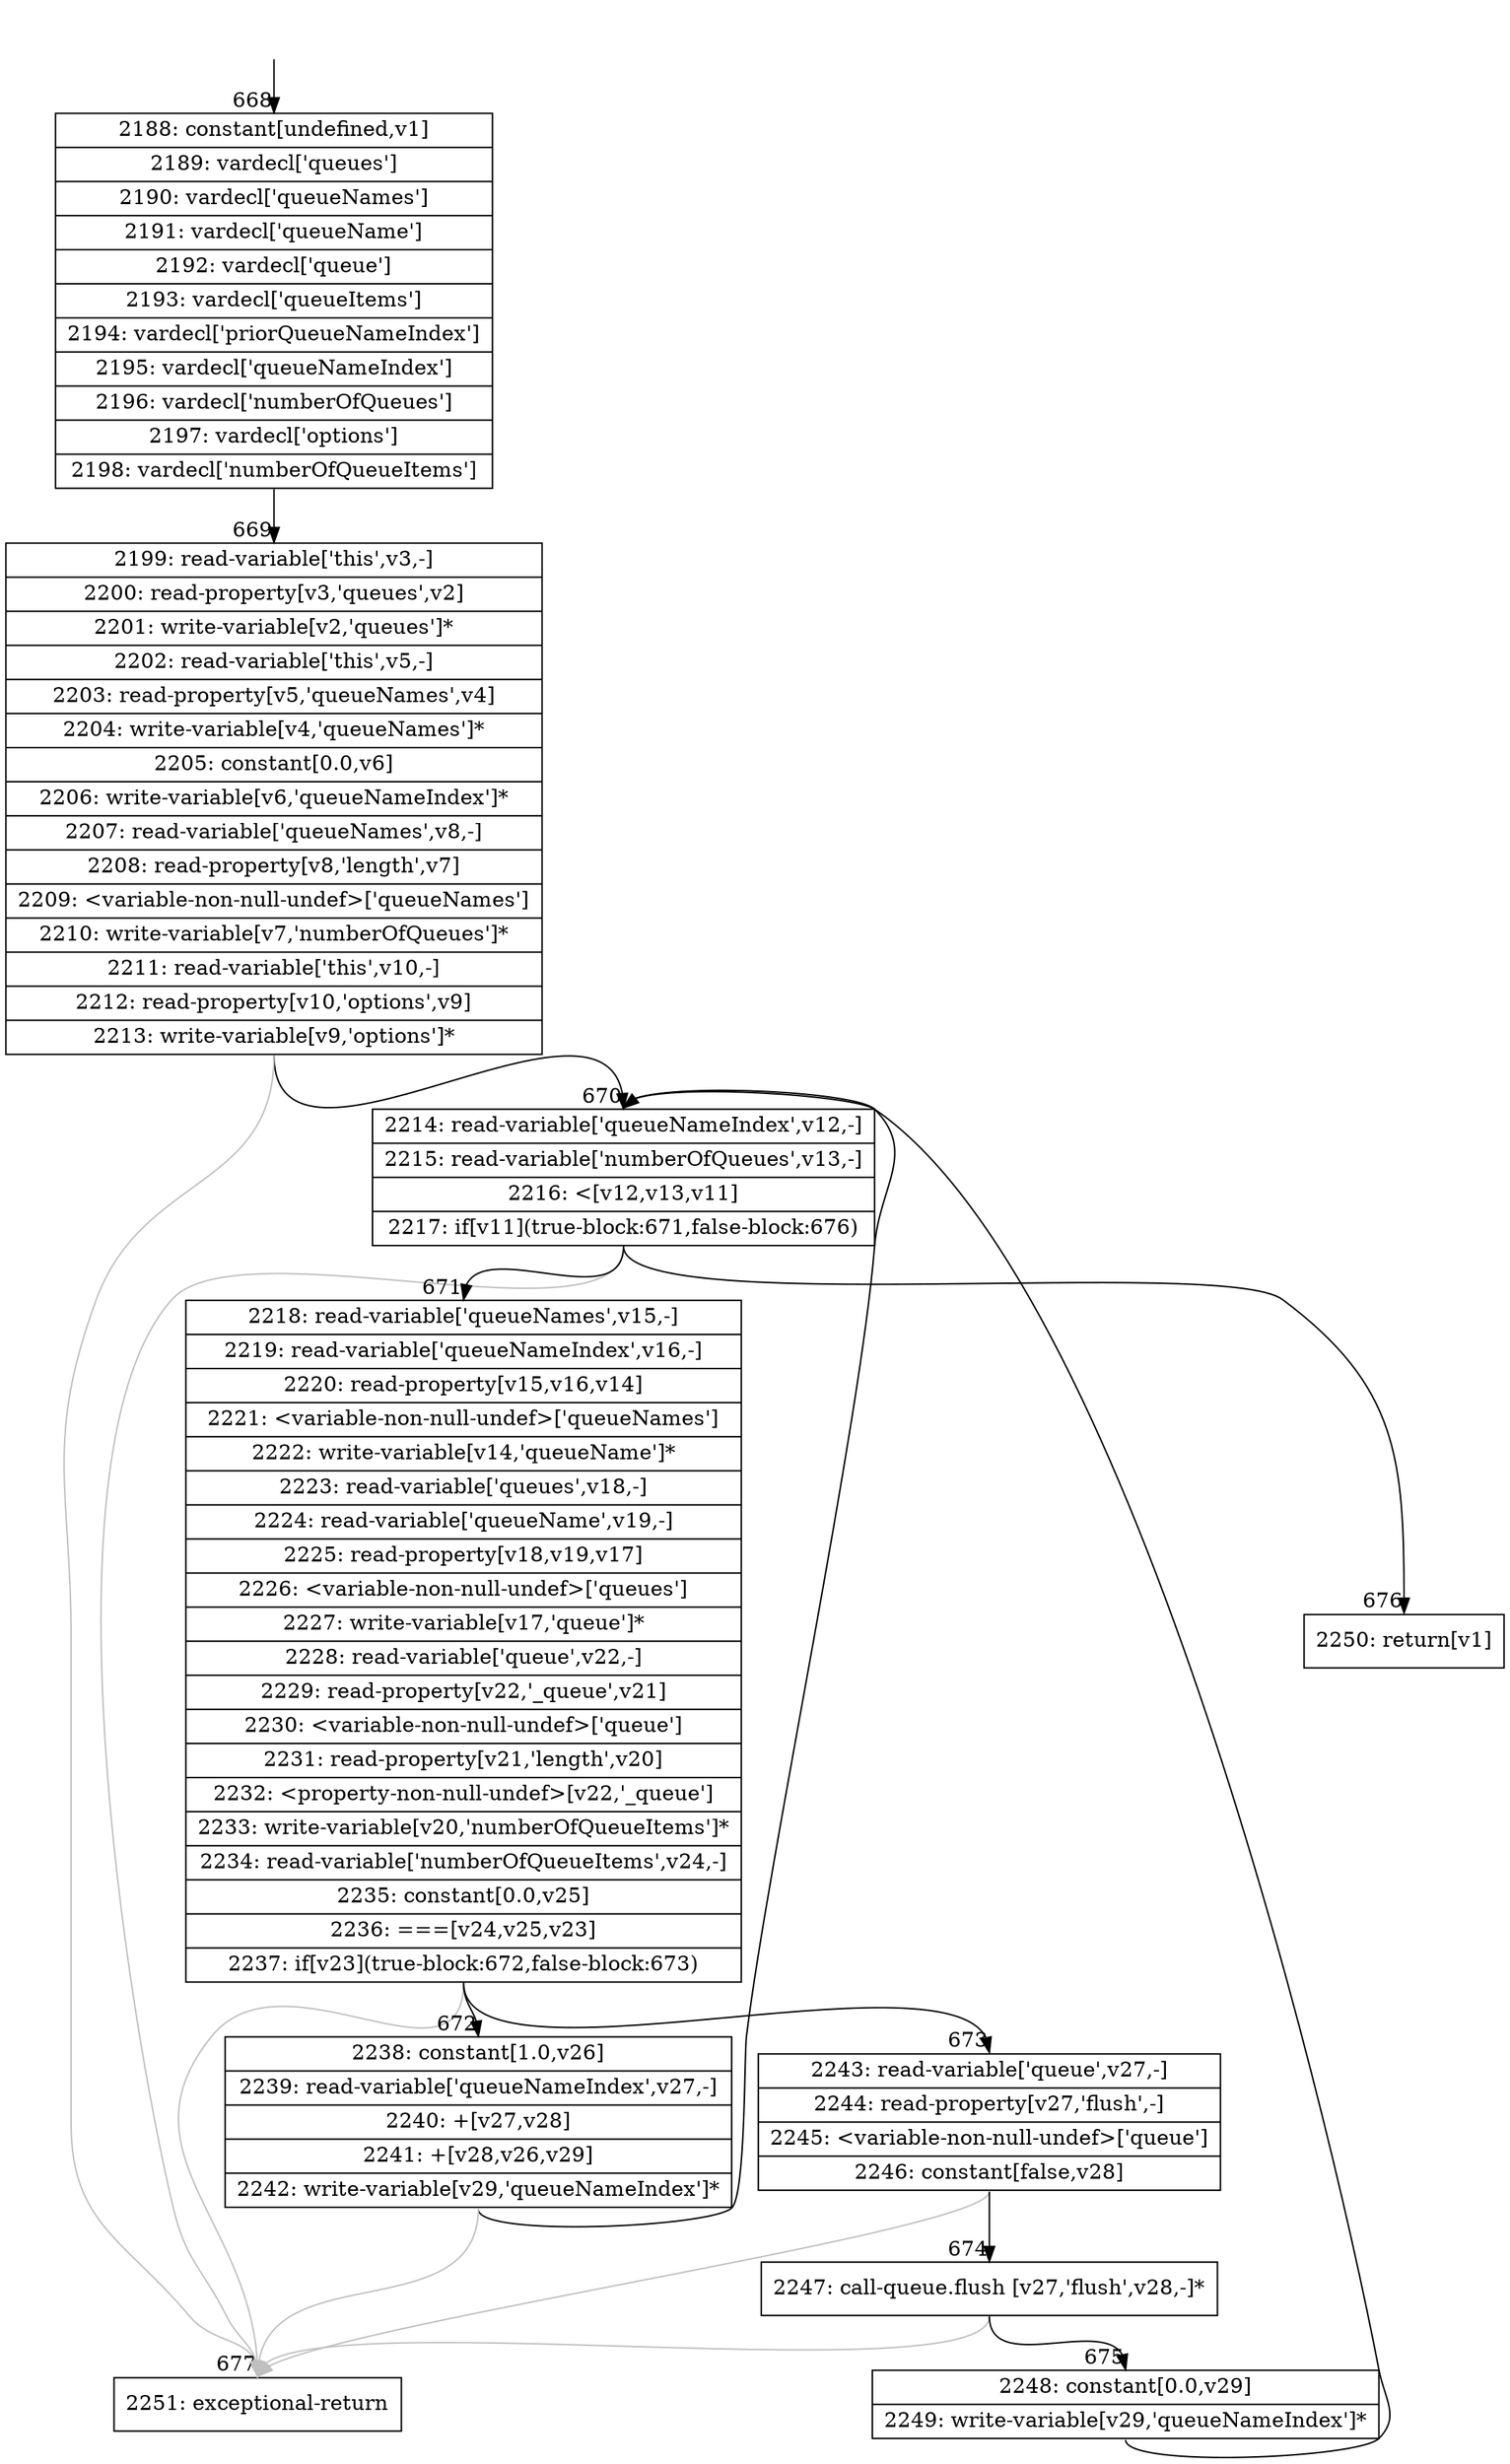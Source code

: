digraph {
rankdir="TD"
BB_entry45[shape=none,label=""];
BB_entry45 -> BB668 [tailport=s, headport=n, headlabel="    668"]
BB668 [shape=record label="{2188: constant[undefined,v1]|2189: vardecl['queues']|2190: vardecl['queueNames']|2191: vardecl['queueName']|2192: vardecl['queue']|2193: vardecl['queueItems']|2194: vardecl['priorQueueNameIndex']|2195: vardecl['queueNameIndex']|2196: vardecl['numberOfQueues']|2197: vardecl['options']|2198: vardecl['numberOfQueueItems']}" ] 
BB668 -> BB669 [tailport=s, headport=n, headlabel="      669"]
BB669 [shape=record label="{2199: read-variable['this',v3,-]|2200: read-property[v3,'queues',v2]|2201: write-variable[v2,'queues']*|2202: read-variable['this',v5,-]|2203: read-property[v5,'queueNames',v4]|2204: write-variable[v4,'queueNames']*|2205: constant[0.0,v6]|2206: write-variable[v6,'queueNameIndex']*|2207: read-variable['queueNames',v8,-]|2208: read-property[v8,'length',v7]|2209: \<variable-non-null-undef\>['queueNames']|2210: write-variable[v7,'numberOfQueues']*|2211: read-variable['this',v10,-]|2212: read-property[v10,'options',v9]|2213: write-variable[v9,'options']*}" ] 
BB669 -> BB670 [tailport=s, headport=n, headlabel="      670"]
BB669 -> BB677 [tailport=s, headport=n, color=gray, headlabel="      677"]
BB670 [shape=record label="{2214: read-variable['queueNameIndex',v12,-]|2215: read-variable['numberOfQueues',v13,-]|2216: \<[v12,v13,v11]|2217: if[v11](true-block:671,false-block:676)}" ] 
BB670 -> BB671 [tailport=s, headport=n, headlabel="      671"]
BB670 -> BB676 [tailport=s, headport=n, headlabel="      676"]
BB670 -> BB677 [tailport=s, headport=n, color=gray]
BB671 [shape=record label="{2218: read-variable['queueNames',v15,-]|2219: read-variable['queueNameIndex',v16,-]|2220: read-property[v15,v16,v14]|2221: \<variable-non-null-undef\>['queueNames']|2222: write-variable[v14,'queueName']*|2223: read-variable['queues',v18,-]|2224: read-variable['queueName',v19,-]|2225: read-property[v18,v19,v17]|2226: \<variable-non-null-undef\>['queues']|2227: write-variable[v17,'queue']*|2228: read-variable['queue',v22,-]|2229: read-property[v22,'_queue',v21]|2230: \<variable-non-null-undef\>['queue']|2231: read-property[v21,'length',v20]|2232: \<property-non-null-undef\>[v22,'_queue']|2233: write-variable[v20,'numberOfQueueItems']*|2234: read-variable['numberOfQueueItems',v24,-]|2235: constant[0.0,v25]|2236: ===[v24,v25,v23]|2237: if[v23](true-block:672,false-block:673)}" ] 
BB671 -> BB672 [tailport=s, headport=n, headlabel="      672"]
BB671 -> BB673 [tailport=s, headport=n, headlabel="      673"]
BB671 -> BB677 [tailport=s, headport=n, color=gray]
BB672 [shape=record label="{2238: constant[1.0,v26]|2239: read-variable['queueNameIndex',v27,-]|2240: +[v27,v28]|2241: +[v28,v26,v29]|2242: write-variable[v29,'queueNameIndex']*}" ] 
BB672 -> BB670 [tailport=s, headport=n]
BB672 -> BB677 [tailport=s, headport=n, color=gray]
BB673 [shape=record label="{2243: read-variable['queue',v27,-]|2244: read-property[v27,'flush',-]|2245: \<variable-non-null-undef\>['queue']|2246: constant[false,v28]}" ] 
BB673 -> BB674 [tailport=s, headport=n, headlabel="      674"]
BB673 -> BB677 [tailport=s, headport=n, color=gray]
BB674 [shape=record label="{2247: call-queue.flush [v27,'flush',v28,-]*}" ] 
BB674 -> BB675 [tailport=s, headport=n, headlabel="      675"]
BB674 -> BB677 [tailport=s, headport=n, color=gray]
BB675 [shape=record label="{2248: constant[0.0,v29]|2249: write-variable[v29,'queueNameIndex']*}" ] 
BB675 -> BB670 [tailport=s, headport=n]
BB676 [shape=record label="{2250: return[v1]}" ] 
BB677 [shape=record label="{2251: exceptional-return}" ] 
//#$~ 725
}
